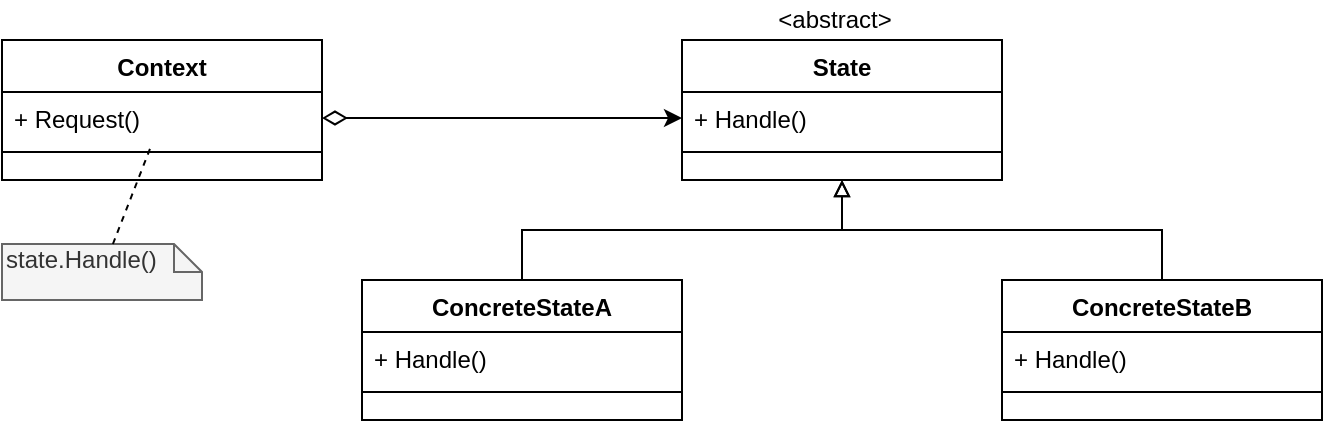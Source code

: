 <mxfile version="13.7.7" type="device"><diagram id="C5RBs43oDa-KdzZeNtuy" name="Page-1"><mxGraphModel dx="1298" dy="785" grid="1" gridSize="10" guides="1" tooltips="1" connect="1" arrows="1" fold="1" page="1" pageScale="1" pageWidth="827" pageHeight="1169" math="0" shadow="0"><root><mxCell id="WIyWlLk6GJQsqaUBKTNV-0"/><mxCell id="WIyWlLk6GJQsqaUBKTNV-1" parent="WIyWlLk6GJQsqaUBKTNV-0"/><mxCell id="K762wG3Qx0sxCoYwqGZ3-12" style="edgeStyle=orthogonalEdgeStyle;rounded=0;orthogonalLoop=1;jettySize=auto;html=1;entryX=0.5;entryY=1;entryDx=0;entryDy=0;endArrow=block;endFill=0;" edge="1" parent="WIyWlLk6GJQsqaUBKTNV-1" source="K762wG3Qx0sxCoYwqGZ3-6" target="K762wG3Qx0sxCoYwqGZ3-3"><mxGeometry relative="1" as="geometry"/></mxCell><mxCell id="K762wG3Qx0sxCoYwqGZ3-13" style="edgeStyle=orthogonalEdgeStyle;rounded=0;orthogonalLoop=1;jettySize=auto;html=1;entryX=0.5;entryY=1;entryDx=0;entryDy=0;endArrow=block;endFill=0;" edge="1" parent="WIyWlLk6GJQsqaUBKTNV-1" source="K762wG3Qx0sxCoYwqGZ3-9" target="K762wG3Qx0sxCoYwqGZ3-3"><mxGeometry relative="1" as="geometry"/></mxCell><mxCell id="K762wG3Qx0sxCoYwqGZ3-14" style="edgeStyle=orthogonalEdgeStyle;rounded=0;orthogonalLoop=1;jettySize=auto;html=1;entryX=0;entryY=0.5;entryDx=0;entryDy=0;endArrow=classic;endFill=1;startArrow=diamondThin;startFill=0;startSize=10;" edge="1" parent="WIyWlLk6GJQsqaUBKTNV-1" source="K762wG3Qx0sxCoYwqGZ3-1" target="K762wG3Qx0sxCoYwqGZ3-4"><mxGeometry relative="1" as="geometry"/></mxCell><mxCell id="K762wG3Qx0sxCoYwqGZ3-17" value="state.Handle()" style="shape=note;whiteSpace=wrap;html=1;size=14;verticalAlign=top;align=left;spacingTop=-6;fillColor=#f5f5f5;strokeColor=#666666;fontColor=#333333;" vertex="1" parent="WIyWlLk6GJQsqaUBKTNV-1"><mxGeometry x="84" y="182" width="100" height="28" as="geometry"/></mxCell><mxCell id="K762wG3Qx0sxCoYwqGZ3-18" value="" style="endArrow=none;dashed=1;html=1;" edge="1" parent="WIyWlLk6GJQsqaUBKTNV-1" source="K762wG3Qx0sxCoYwqGZ3-17" target="K762wG3Qx0sxCoYwqGZ3-1"><mxGeometry width="50" height="50" relative="1" as="geometry"><mxPoint x="4" y="190" as="sourcePoint"/><mxPoint x="54" y="140" as="targetPoint"/></mxGeometry></mxCell><mxCell id="K762wG3Qx0sxCoYwqGZ3-0" value="Context" style="swimlane;fontStyle=1;align=center;verticalAlign=top;childLayout=stackLayout;horizontal=1;startSize=26;horizontalStack=0;resizeParent=1;resizeLast=0;collapsible=1;marginBottom=0;rounded=0;shadow=0;strokeWidth=1;" vertex="1" parent="WIyWlLk6GJQsqaUBKTNV-1" treatAsSingle="0"><mxGeometry x="84" y="80" width="160" height="70" as="geometry"><mxRectangle x="340" y="380" width="170" height="26" as="alternateBounds"/></mxGeometry></mxCell><mxCell id="K762wG3Qx0sxCoYwqGZ3-1" value="+ Request()" style="text;align=left;verticalAlign=top;spacingLeft=4;spacingRight=4;overflow=hidden;rotatable=0;points=[[0,0.5],[1,0.5]];portConstraint=eastwest;" vertex="1" parent="K762wG3Qx0sxCoYwqGZ3-0"><mxGeometry y="26" width="160" height="26" as="geometry"/></mxCell><mxCell id="K762wG3Qx0sxCoYwqGZ3-2" value="" style="line;html=1;strokeWidth=1;align=left;verticalAlign=middle;spacingTop=-1;spacingLeft=3;spacingRight=3;rotatable=0;labelPosition=right;points=[];portConstraint=eastwest;" vertex="1" parent="K762wG3Qx0sxCoYwqGZ3-0"><mxGeometry y="52" width="160" height="8" as="geometry"/></mxCell><mxCell id="K762wG3Qx0sxCoYwqGZ3-6" value="ConcreteStateA" style="swimlane;fontStyle=1;align=center;verticalAlign=top;childLayout=stackLayout;horizontal=1;startSize=26;horizontalStack=0;resizeParent=1;resizeLast=0;collapsible=1;marginBottom=0;rounded=0;shadow=0;strokeWidth=1;" vertex="1" parent="WIyWlLk6GJQsqaUBKTNV-1" treatAsSingle="0"><mxGeometry x="264" y="200" width="160" height="70" as="geometry"><mxRectangle x="340" y="380" width="170" height="26" as="alternateBounds"/></mxGeometry></mxCell><mxCell id="K762wG3Qx0sxCoYwqGZ3-7" value="+ Handle()" style="text;align=left;verticalAlign=top;spacingLeft=4;spacingRight=4;overflow=hidden;rotatable=0;points=[[0,0.5],[1,0.5]];portConstraint=eastwest;" vertex="1" parent="K762wG3Qx0sxCoYwqGZ3-6"><mxGeometry y="26" width="160" height="26" as="geometry"/></mxCell><mxCell id="K762wG3Qx0sxCoYwqGZ3-8" value="" style="line;html=1;strokeWidth=1;align=left;verticalAlign=middle;spacingTop=-1;spacingLeft=3;spacingRight=3;rotatable=0;labelPosition=right;points=[];portConstraint=eastwest;" vertex="1" parent="K762wG3Qx0sxCoYwqGZ3-6"><mxGeometry y="52" width="160" height="8" as="geometry"/></mxCell><mxCell id="K762wG3Qx0sxCoYwqGZ3-3" value="State" style="swimlane;fontStyle=1;align=center;verticalAlign=top;childLayout=stackLayout;horizontal=1;startSize=26;horizontalStack=0;resizeParent=1;resizeLast=0;collapsible=1;marginBottom=0;rounded=0;shadow=0;strokeWidth=1;" vertex="1" parent="WIyWlLk6GJQsqaUBKTNV-1" treatAsSingle="0"><mxGeometry x="424" y="80" width="160" height="70" as="geometry"><mxRectangle x="340" y="380" width="170" height="26" as="alternateBounds"/></mxGeometry></mxCell><mxCell id="K762wG3Qx0sxCoYwqGZ3-4" value="+ Handle()" style="text;align=left;verticalAlign=top;spacingLeft=4;spacingRight=4;overflow=hidden;rotatable=0;points=[[0,0.5],[1,0.5]];portConstraint=eastwest;" vertex="1" parent="K762wG3Qx0sxCoYwqGZ3-3"><mxGeometry y="26" width="160" height="26" as="geometry"/></mxCell><mxCell id="K762wG3Qx0sxCoYwqGZ3-5" value="" style="line;html=1;strokeWidth=1;align=left;verticalAlign=middle;spacingTop=-1;spacingLeft=3;spacingRight=3;rotatable=0;labelPosition=right;points=[];portConstraint=eastwest;" vertex="1" parent="K762wG3Qx0sxCoYwqGZ3-3"><mxGeometry y="52" width="160" height="8" as="geometry"/></mxCell><mxCell id="K762wG3Qx0sxCoYwqGZ3-9" value="ConcreteStateB" style="swimlane;fontStyle=1;align=center;verticalAlign=top;childLayout=stackLayout;horizontal=1;startSize=26;horizontalStack=0;resizeParent=1;resizeLast=0;collapsible=1;marginBottom=0;rounded=0;shadow=0;strokeWidth=1;" vertex="1" parent="WIyWlLk6GJQsqaUBKTNV-1" treatAsSingle="0"><mxGeometry x="584" y="200" width="160" height="70" as="geometry"><mxRectangle x="340" y="380" width="170" height="26" as="alternateBounds"/></mxGeometry></mxCell><mxCell id="K762wG3Qx0sxCoYwqGZ3-10" value="+ Handle()" style="text;align=left;verticalAlign=top;spacingLeft=4;spacingRight=4;overflow=hidden;rotatable=0;points=[[0,0.5],[1,0.5]];portConstraint=eastwest;" vertex="1" parent="K762wG3Qx0sxCoYwqGZ3-9"><mxGeometry y="26" width="160" height="26" as="geometry"/></mxCell><mxCell id="K762wG3Qx0sxCoYwqGZ3-11" value="" style="line;html=1;strokeWidth=1;align=left;verticalAlign=middle;spacingTop=-1;spacingLeft=3;spacingRight=3;rotatable=0;labelPosition=right;points=[];portConstraint=eastwest;" vertex="1" parent="K762wG3Qx0sxCoYwqGZ3-9"><mxGeometry y="52" width="160" height="8" as="geometry"/></mxCell><mxCell id="K762wG3Qx0sxCoYwqGZ3-19" value="&amp;lt;abstract&amp;gt;" style="text;html=1;align=center;verticalAlign=middle;resizable=0;points=[];autosize=1;" vertex="1" parent="WIyWlLk6GJQsqaUBKTNV-1"><mxGeometry x="465" y="60" width="70" height="20" as="geometry"/></mxCell></root></mxGraphModel></diagram></mxfile>